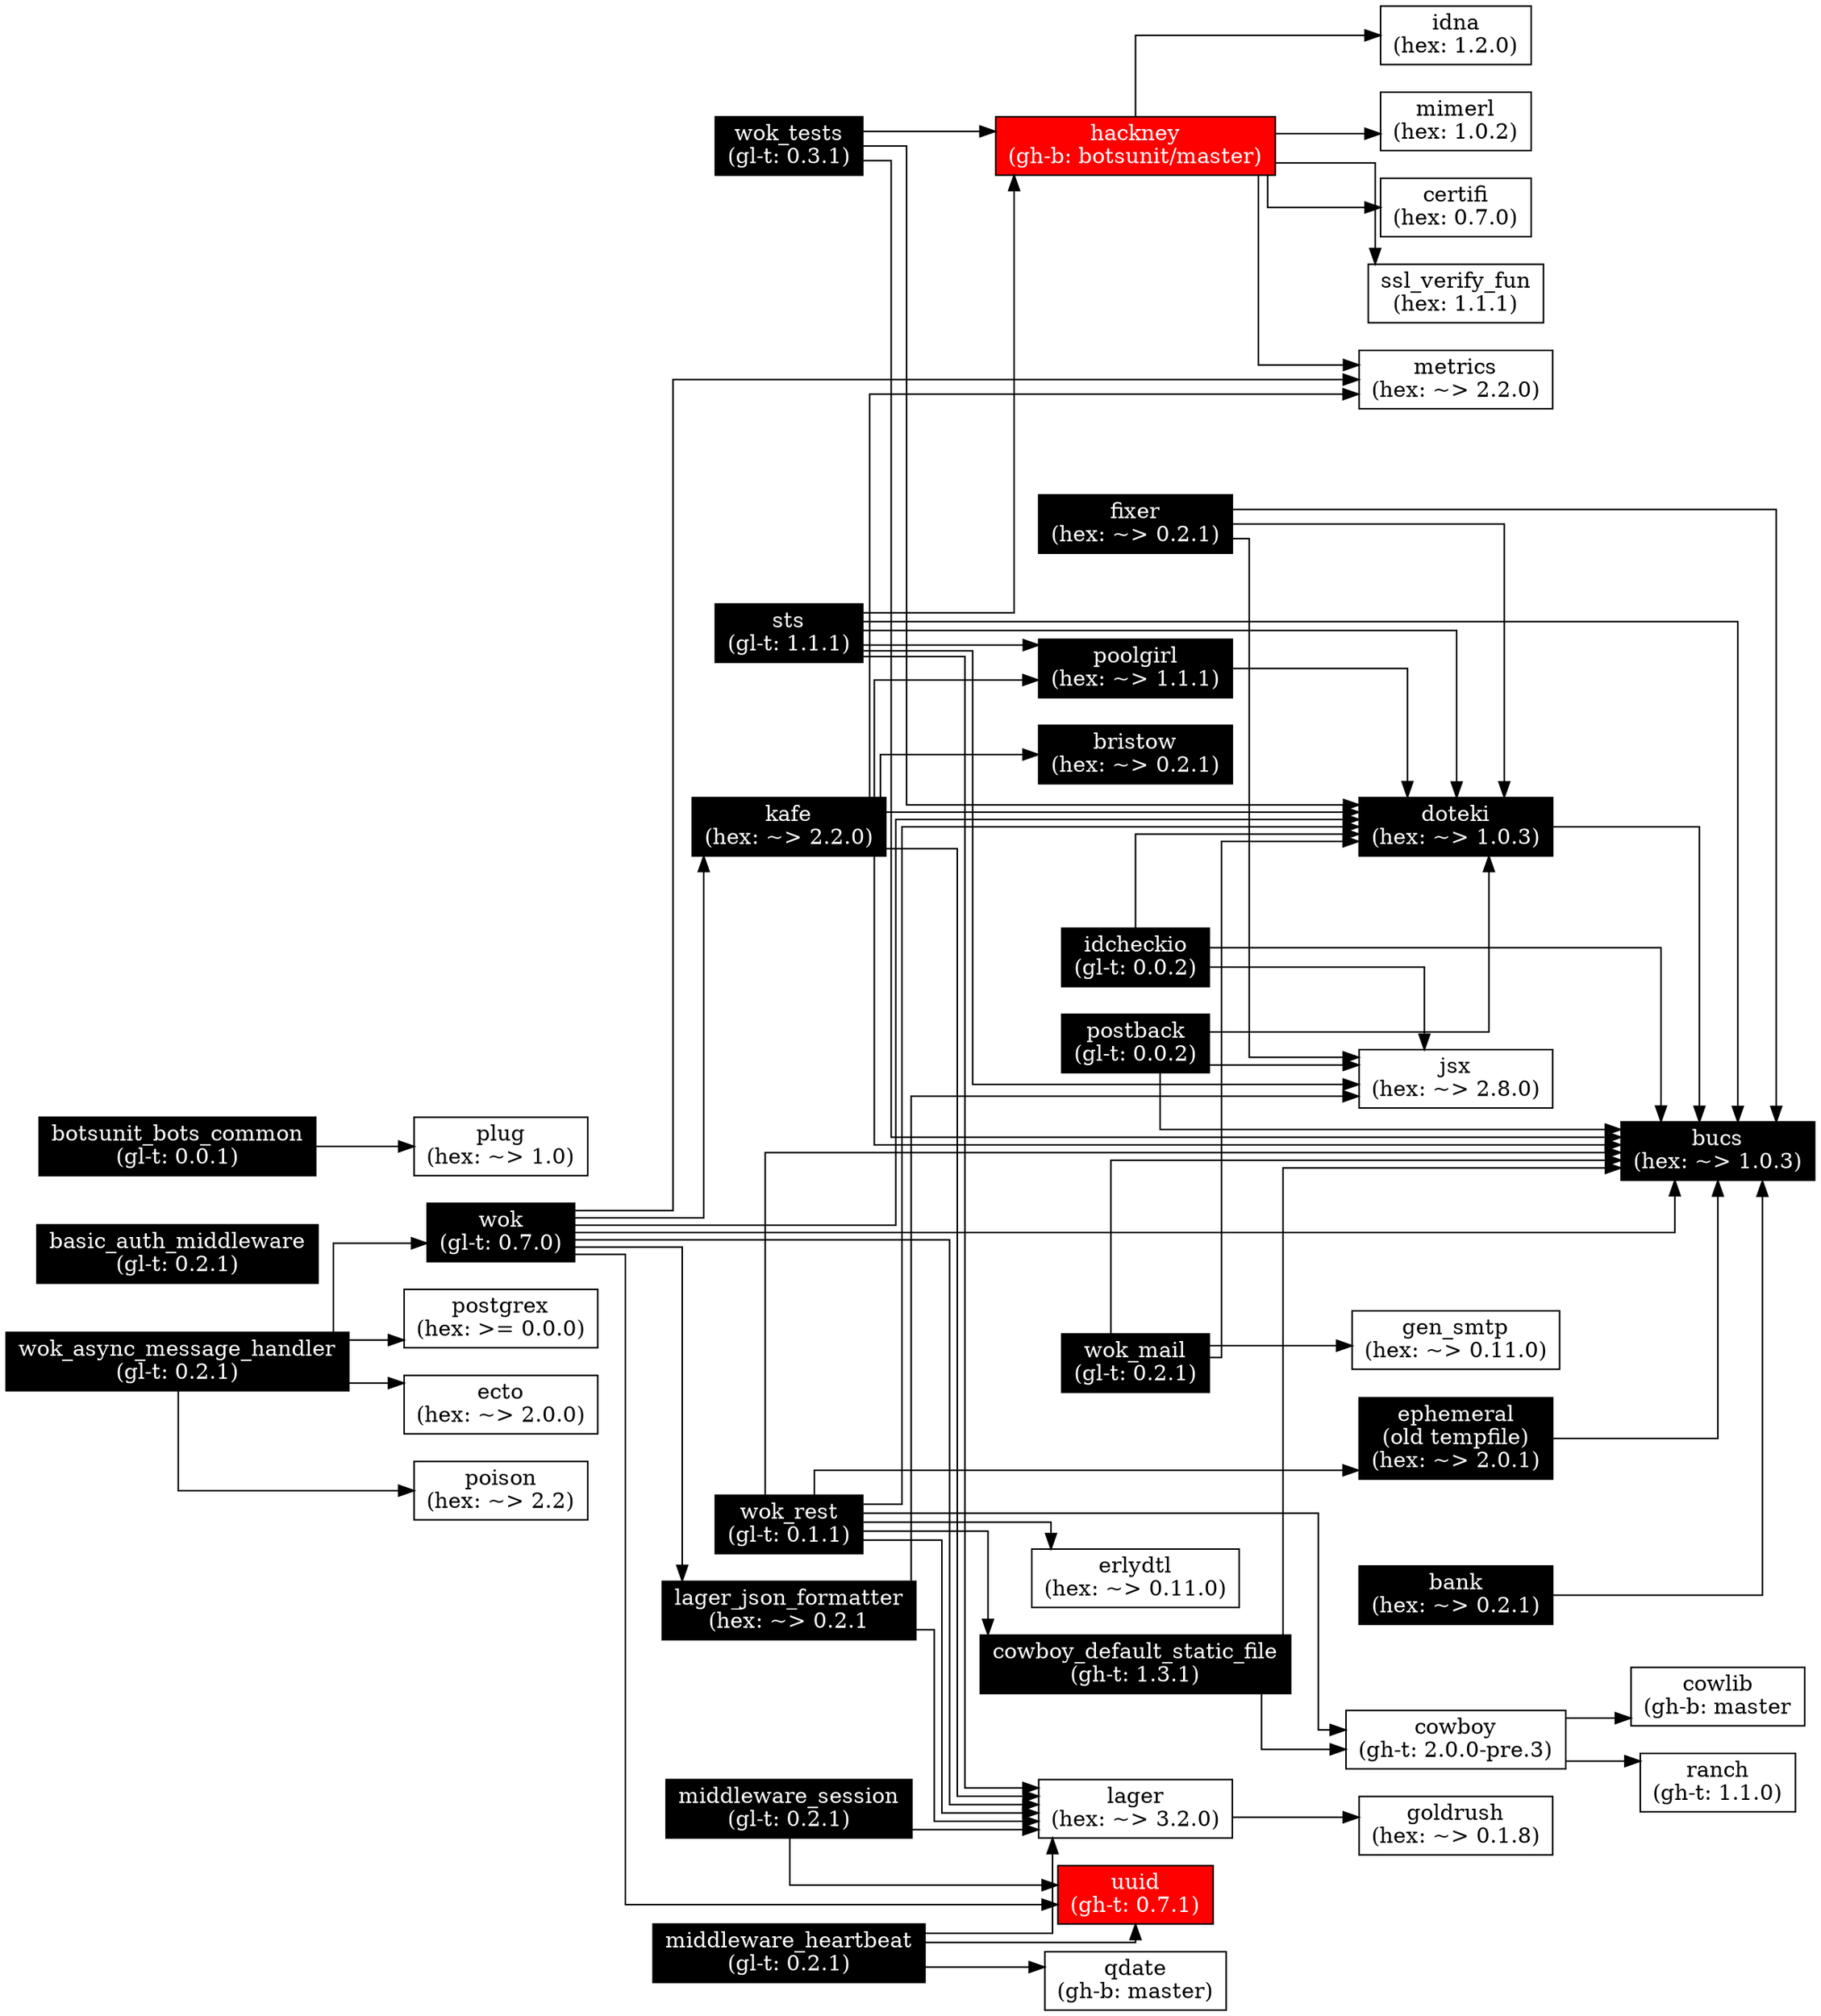 digraph wok_deps {
  node[shape=box];
  graph[
    remincross=true;
    splines=ortho;
    rankdir=LR;
  ];

  wok[label="wok\n(gl-t: 0.7.0)",
      fontcolor="white",
      style="filled",
      fillcolor="black"];
  lager[label="lager\n(hex: ~> 3.2.0)"];
  lager_json_formatter[label="lager_json_formatter\n(hex: ~> 0.2.1",
                       fontcolor="white",
                       style="filled"
                       fillcolor="black"];
  kafe[label="kafe\n(hex: ~> 2.2.0)",
       fontcolor="white",
       style="filled",
       fillcolor="black"];
  bucs[label="bucs\n(hex: ~> 1.0.3)",
       fontcolor="white",
       style="filled",
       fillcolor="black"];
  doteki[label="doteki\n(hex: ~> 1.0.3)",
         fontcolor="white",
         style="filled",
         fillcolor="black"];
  uuid[label="uuid\n(gh-t: 0.7.1)"
       fontcolor="white",
       style="filled",
       fillcolor="red"];
  metrics[label="metrics\n(hex: ~> 2.2.0)"];
  goldrush[label="goldrush\n(hex: ~> 0.1.8)"];
  jsx[label="jsx\n(hex: ~> 2.8.0)"];
  poolgirl[label="poolgirl\n(hex: ~> 1.1.1)",
           fontcolor="white",
           style="filled",
           fillcolor="black"];
  bristow[label="bristow\n(hex: ~> 0.2.1)",
          fontcolor="white",
          style="filled",
          fillcolor="black"];
  wok_rest[label="wok_rest\n(gl-t: 0.1.1)",
           fontcolor="white",
           style="filled",
           fillcolor="black"];
  cowboy_default_static_file[label="cowboy_default_static_file\n(gh-t: 1.3.1)",
                             fontcolor="white",
                             style="filled",
                             fillcolor="black"];
  cowboy[label="cowboy\n(gh-t: 2.0.0-pre.3)"];
  ephemeral[label="ephemeral\n(old tempfile)\n(hex: ~> 2.0.1)",
           fontcolor="white",
           style="filled",
           fillcolor="black"];
  erlydtl[label="erlydtl\n(hex: ~> 0.11.0)"];
  cowlib[label="cowlib\n(gh-b: master"];
  ranch[label="ranch\n(gh-t: 1.1.0)"];
  wok_tests[label="wok_tests\n(gl-t: 0.3.1)",
            fontcolor="white",
            style="filled",
            fillcolor="black"];
  hackney[label="hackney\n(gh-b: botsunit/master)",
          fontcolor="white",
          style="filled",
          fillcolor="red"];
  idna[label="idna\n(hex: 1.2.0)"];
  mimerl[label="mimerl\n(hex: 1.0.2)"];
  certifi[label="certifi\n(hex: 0.7.0)"];
  ssl_verify_fun[label="ssl_verify_fun\n(hex: 1.1.1)"];
  wok_mail[label="wok_mail\n(gl-t: 0.2.1)",
            fontcolor="white",
            style="filled",
            fillcolor="black"];
  gen_smtp[label="gen_smtp\n(hex: ~> 0.11.0)"];
  middleware_session[label="middleware_session\n(gl-t: 0.2.1)",
                     fontcolor="white",
                     style="filled",
                     fillcolor="black"];
  basic_auth_middleware[label="basic_auth_middleware\n(gl-t: 0.2.1)",
                        fontcolor="white",
                        style="filled",
                        fillcolor="black"];
  middleware_heartbeat[label="middleware_heartbeat\n(gl-t: 0.2.1)",
                       fontcolor="white",
                       style="filled",
                       fillcolor="black"];
  qdate[label="qdate\n(gh-b: master)"];
  wok_async_message_handler[label="wok_async_message_handler\n(gl-t: 0.2.1)",
                            fontcolor="white",
                            style="filled",
                            fillcolor="black"];
  postgrex[label="postgrex\n(hex: >= 0.0.0)"];
  ecto[label="ecto\n(hex: ~> 2.0.0)"];
  poison[label="poison\n(hex: ~> 2.2)"];
  sts[label="sts\n(gl-t: 1.1.1)",
      fontcolor="white",
      style="filled",
      fillcolor="black"];
  fixer[label="fixer\n(hex: ~> 0.2.1)",
        fontcolor="white",
        style="filled",
        fillcolor="black"];
  bank[label="bank\n(hex: ~> 0.2.1)",
       fontcolor="white",
       style="filled",
       fillcolor="black"];
  idcheckio[label="idcheckio\n(gl-t: 0.0.2)",
            fontcolor="white",
            style="filled",
            fillcolor="black"];
  postback[label="postback\n(gl-t: 0.0.2)",
            fontcolor="white",
            style="filled",
            fillcolor="black"];
  botsunit_bots_common[label="botsunit_bots_common\n(gl-t: 0.0.1)",
                       fontcolor="white",
                       style="filled",
                       fillcolor="black"];
  plug[label="plug\n(hex: ~> 1.0)"];

  wok -> lager;
  wok -> lager_json_formatter;
  wok -> kafe;
  wok -> bucs;
  wok -> doteki;
  wok -> uuid;
  wok -> metrics;

  wok_rest -> lager;
  wok_rest -> cowboy_default_static_file;
  wok_rest -> cowboy;
  wok_rest -> bucs;
  wok_rest -> doteki;
  wok_rest -> ephemeral;
  wok_rest -> erlydtl;

  lager -> goldrush;

  lager_json_formatter -> lager;
  lager_json_formatter -> jsx;

  kafe -> lager;
  kafe -> bucs;
  kafe -> doteki;
  kafe -> poolgirl;
  kafe -> bristow;
  kafe -> metrics;

  doteki -> bucs;

  poolgirl -> doteki;

  cowboy_default_static_file -> cowboy;
  cowboy_default_static_file -> bucs;

  cowboy -> cowlib;
  cowboy -> ranch;

  ephemeral -> bucs;

  wok_tests -> bucs;
  wok_tests -> doteki;
  wok_tests -> hackney;

  hackney -> idna;
  hackney -> mimerl;
  hackney -> certifi;
  hackney -> metrics;
  hackney -> ssl_verify_fun;

  wok_mail -> bucs;
  wok_mail -> doteki;
  wok_mail -> gen_smtp;

  middleware_session -> lager;
  middleware_session -> uuid;

  middleware_heartbeat -> lager;
  middleware_heartbeat -> uuid;
  middleware_heartbeat -> qdate;

  wok_async_message_handler -> postgrex;
  wok_async_message_handler -> ecto;
  wok_async_message_handler -> poison;
  wok_async_message_handler -> wok;

  sts -> lager;
  sts -> doteki;
  sts -> bucs;
  sts -> poolgirl;
  sts -> jsx;
  sts -> hackney;

  fixer -> bucs;
  fixer -> doteki;
  fixer -> jsx;

  bank -> bucs;

  idcheckio -> bucs;
  idcheckio -> doteki;
  idcheckio -> jsx;

  postback -> bucs;
  postback -> doteki;
  postback -> jsx;

  botsunit_bots_common -> plug;
}
